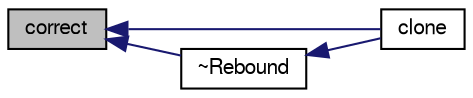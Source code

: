digraph "correct"
{
  bgcolor="transparent";
  edge [fontname="FreeSans",fontsize="10",labelfontname="FreeSans",labelfontsize="10"];
  node [fontname="FreeSans",fontsize="10",shape=record];
  rankdir="LR";
  Node18 [label="correct",height=0.2,width=0.4,color="black", fillcolor="grey75", style="filled", fontcolor="black"];
  Node18 -> Node19 [dir="back",color="midnightblue",fontsize="10",style="solid",fontname="FreeSans"];
  Node19 [label="clone",height=0.2,width=0.4,color="black",URL="$a24190.html#a19fcffd9a5a9696704048ea06217c70f",tooltip="Construct and return a clone. "];
  Node18 -> Node20 [dir="back",color="midnightblue",fontsize="10",style="solid",fontname="FreeSans"];
  Node20 [label="~Rebound",height=0.2,width=0.4,color="black",URL="$a24190.html#a3de1ca00487470db77e8f27ad3ac56a9",tooltip="Destructor. "];
  Node20 -> Node19 [dir="back",color="midnightblue",fontsize="10",style="solid",fontname="FreeSans"];
}
